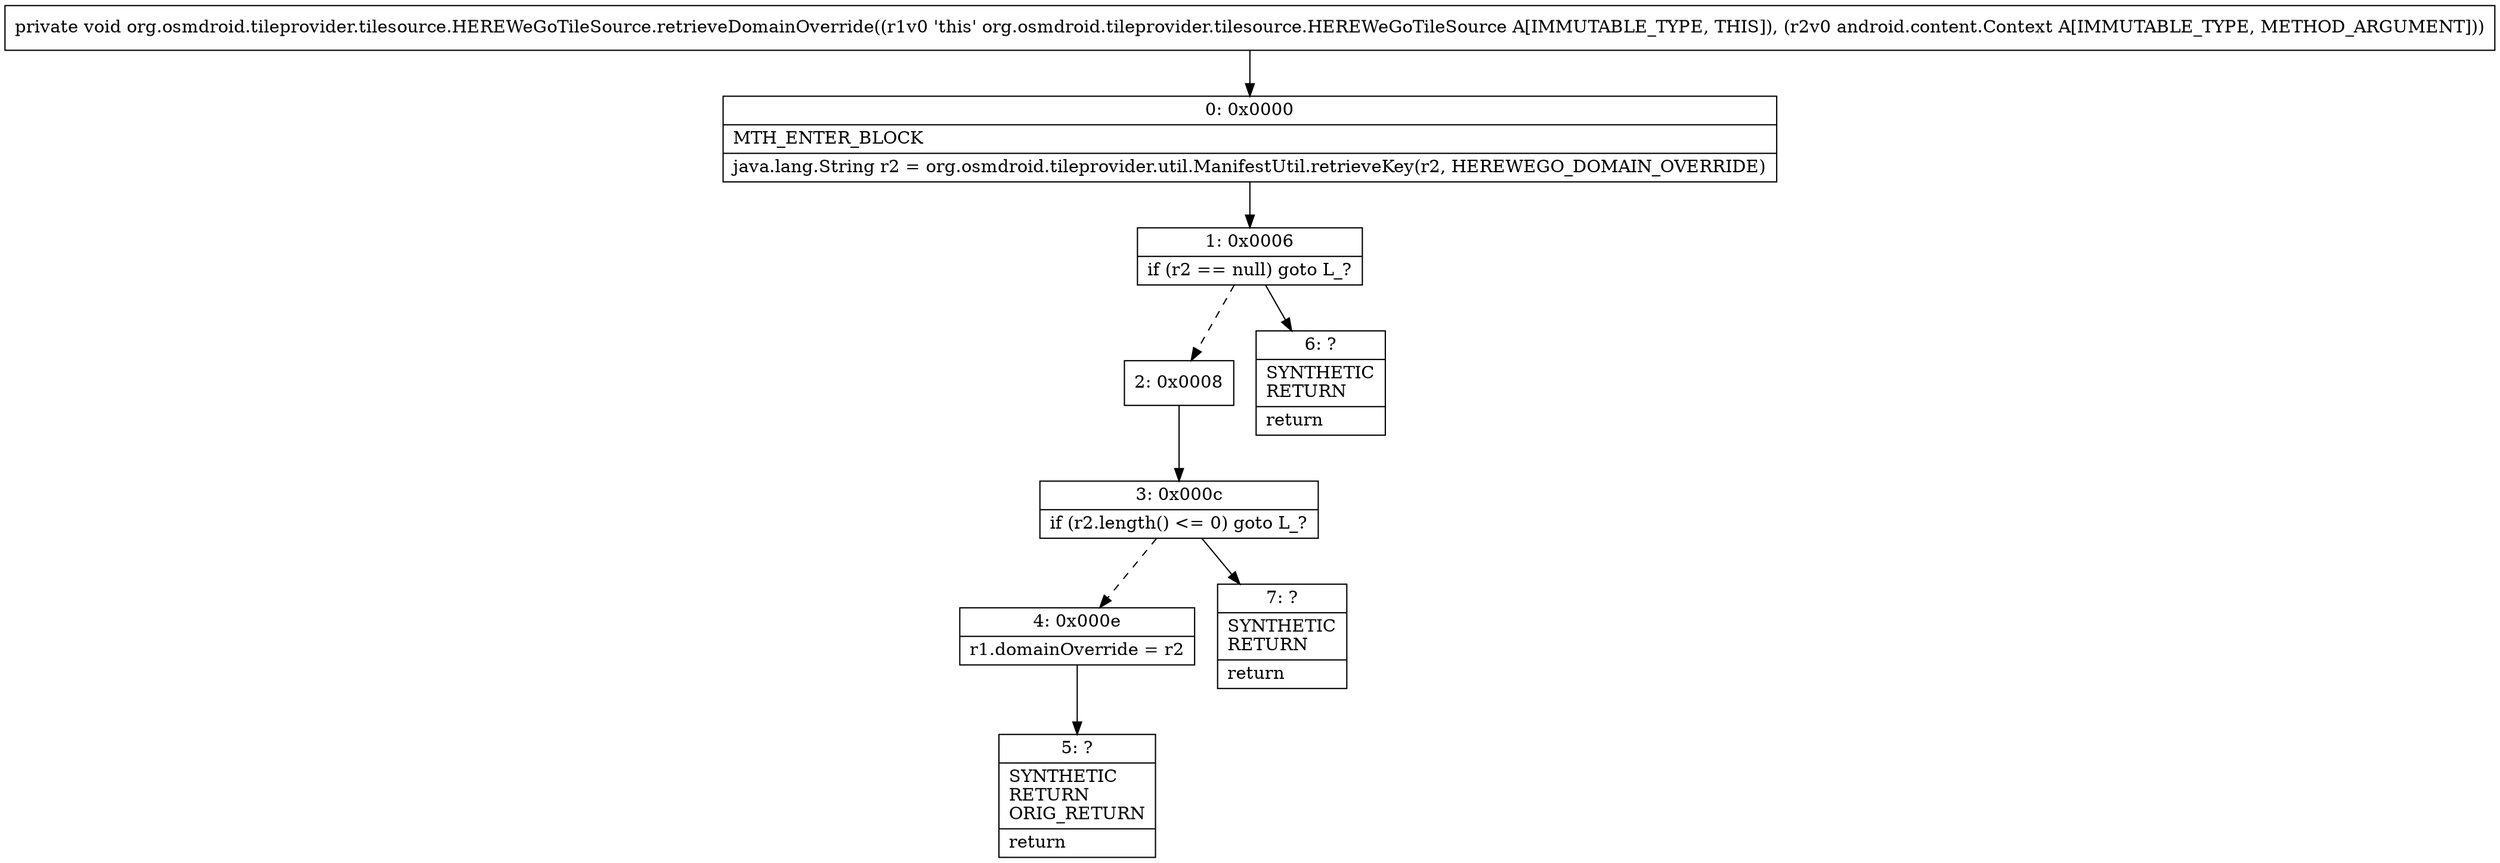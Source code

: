 digraph "CFG fororg.osmdroid.tileprovider.tilesource.HEREWeGoTileSource.retrieveDomainOverride(Landroid\/content\/Context;)V" {
Node_0 [shape=record,label="{0\:\ 0x0000|MTH_ENTER_BLOCK\l|java.lang.String r2 = org.osmdroid.tileprovider.util.ManifestUtil.retrieveKey(r2, HEREWEGO_DOMAIN_OVERRIDE)\l}"];
Node_1 [shape=record,label="{1\:\ 0x0006|if (r2 == null) goto L_?\l}"];
Node_2 [shape=record,label="{2\:\ 0x0008}"];
Node_3 [shape=record,label="{3\:\ 0x000c|if (r2.length() \<= 0) goto L_?\l}"];
Node_4 [shape=record,label="{4\:\ 0x000e|r1.domainOverride = r2\l}"];
Node_5 [shape=record,label="{5\:\ ?|SYNTHETIC\lRETURN\lORIG_RETURN\l|return\l}"];
Node_6 [shape=record,label="{6\:\ ?|SYNTHETIC\lRETURN\l|return\l}"];
Node_7 [shape=record,label="{7\:\ ?|SYNTHETIC\lRETURN\l|return\l}"];
MethodNode[shape=record,label="{private void org.osmdroid.tileprovider.tilesource.HEREWeGoTileSource.retrieveDomainOverride((r1v0 'this' org.osmdroid.tileprovider.tilesource.HEREWeGoTileSource A[IMMUTABLE_TYPE, THIS]), (r2v0 android.content.Context A[IMMUTABLE_TYPE, METHOD_ARGUMENT])) }"];
MethodNode -> Node_0;
Node_0 -> Node_1;
Node_1 -> Node_2[style=dashed];
Node_1 -> Node_6;
Node_2 -> Node_3;
Node_3 -> Node_4[style=dashed];
Node_3 -> Node_7;
Node_4 -> Node_5;
}

